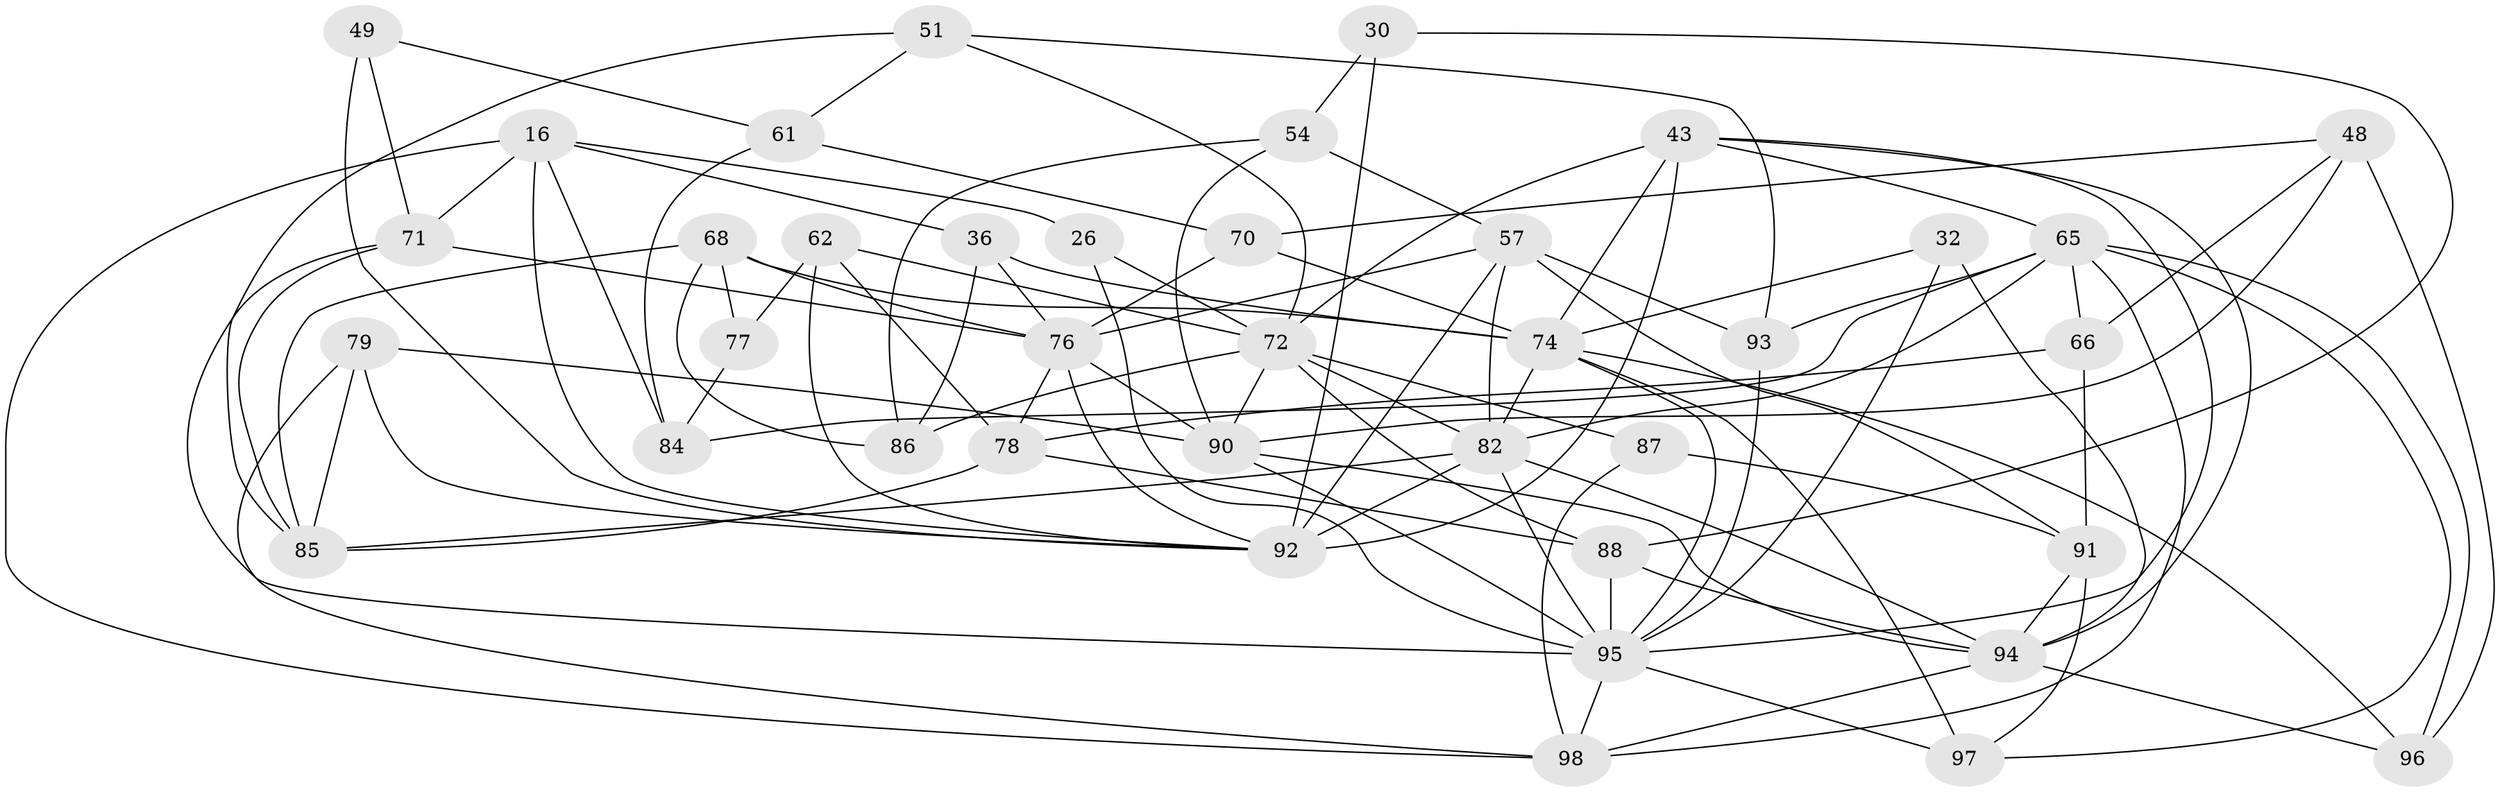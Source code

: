 // original degree distribution, {4: 1.0}
// Generated by graph-tools (version 1.1) at 2025/02/03/04/25 22:02:58]
// undirected, 39 vertices, 103 edges
graph export_dot {
graph [start="1"]
  node [color=gray90,style=filled];
  16 [super="+1+2"];
  26;
  30;
  32;
  36 [super="+18"];
  43 [super="+8+22+28+41"];
  48;
  49;
  51;
  54;
  57 [super="+10+17+13"];
  61;
  62;
  65 [super="+6+44"];
  66;
  68 [super="+15"];
  70;
  71 [super="+37"];
  72 [super="+4+12+46+63"];
  74 [super="+29+69+53"];
  76 [super="+11+39"];
  77;
  78 [super="+58"];
  79;
  82 [super="+21+47+64+55"];
  84;
  85 [super="+42"];
  86;
  87;
  88 [super="+7+45"];
  90 [super="+56+40"];
  91 [super="+52"];
  92 [super="+50+60+83"];
  93;
  94 [super="+19+31+81"];
  95 [super="+89+33+75"];
  96;
  97 [super="+67"];
  98 [super="+38"];
  16 -- 26;
  16 -- 84;
  16 -- 36 [weight=2];
  16 -- 92;
  16 -- 71 [weight=2];
  16 -- 98;
  26 -- 72 [weight=2];
  26 -- 95;
  30 -- 54;
  30 -- 92 [weight=2];
  30 -- 88;
  32 -- 95 [weight=2];
  32 -- 94;
  32 -- 74;
  36 -- 86;
  36 -- 76 [weight=2];
  36 -- 74;
  43 -- 95 [weight=3];
  43 -- 92 [weight=4];
  43 -- 65;
  43 -- 94 [weight=2];
  43 -- 72;
  43 -- 74;
  48 -- 66;
  48 -- 96;
  48 -- 70;
  48 -- 90;
  49 -- 61;
  49 -- 92 [weight=2];
  49 -- 71;
  51 -- 93;
  51 -- 85;
  51 -- 61;
  51 -- 72;
  54 -- 86;
  54 -- 57;
  54 -- 90;
  57 -- 91;
  57 -- 93;
  57 -- 76 [weight=2];
  57 -- 82 [weight=2];
  57 -- 92 [weight=3];
  61 -- 70;
  61 -- 84;
  62 -- 77;
  62 -- 78;
  62 -- 92;
  62 -- 72;
  65 -- 96;
  65 -- 98;
  65 -- 97;
  65 -- 84;
  65 -- 66;
  65 -- 93;
  65 -- 82;
  66 -- 78;
  66 -- 91;
  68 -- 77 [weight=2];
  68 -- 74;
  68 -- 86;
  68 -- 76;
  68 -- 85;
  70 -- 76;
  70 -- 74;
  71 -- 76;
  71 -- 85;
  71 -- 95 [weight=3];
  72 -- 87 [weight=2];
  72 -- 86;
  72 -- 88;
  72 -- 82 [weight=3];
  72 -- 90 [weight=4];
  74 -- 97;
  74 -- 82 [weight=2];
  74 -- 96;
  74 -- 95;
  76 -- 90;
  76 -- 78;
  76 -- 92;
  77 -- 84;
  78 -- 88 [weight=2];
  78 -- 85;
  79 -- 92;
  79 -- 90;
  79 -- 98;
  79 -- 85;
  82 -- 92;
  82 -- 94;
  82 -- 95;
  82 -- 85;
  87 -- 98;
  87 -- 91;
  88 -- 94 [weight=2];
  88 -- 95 [weight=2];
  90 -- 95 [weight=3];
  90 -- 94;
  91 -- 97 [weight=2];
  91 -- 94;
  93 -- 95;
  94 -- 96;
  94 -- 98;
  95 -- 98;
  95 -- 97 [weight=2];
}
